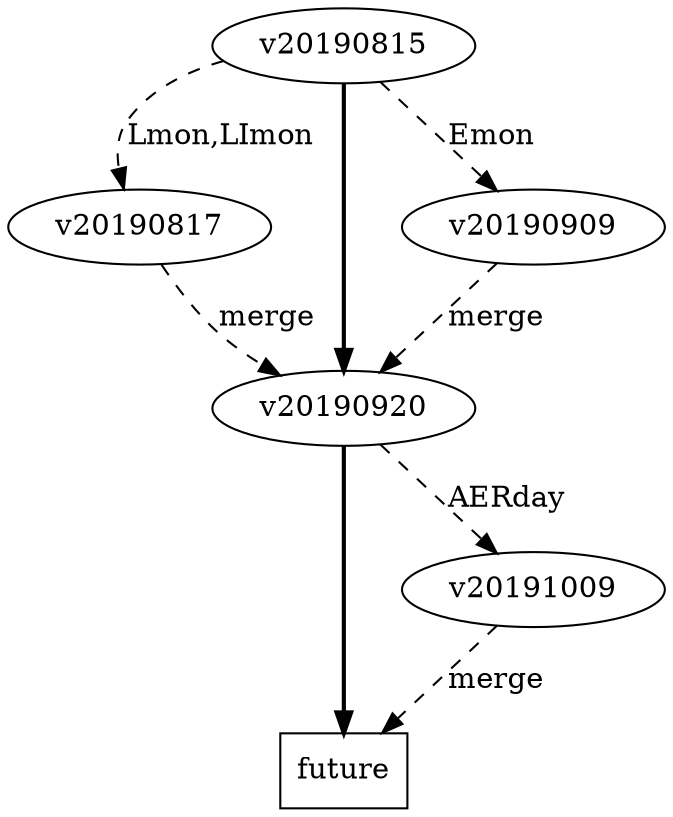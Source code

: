  digraph G {
   v20190817 [label="v20190817"]
   future [shape=box]
   v20190815 -> v20190817 [style=dashed,label="Lmon,LImon"];
   v20190815 -> v20190920 [penwidth=2.0];
   v20190815 -> v20190909 [style=dashed,label="Emon"];
   v20190817 -> v20190920 [style=dashed,label="merge"];
   v20190909 -> v20190920 [style=dashed,label="merge"];
   v20190920 -> v20191009 [style=dashed,label="AERday"];
   v20191009 -> future [style=dashed,weight="1",label="merge"];
   v20190920 -> future [penwidth=2.0,weight="2"];
 }
